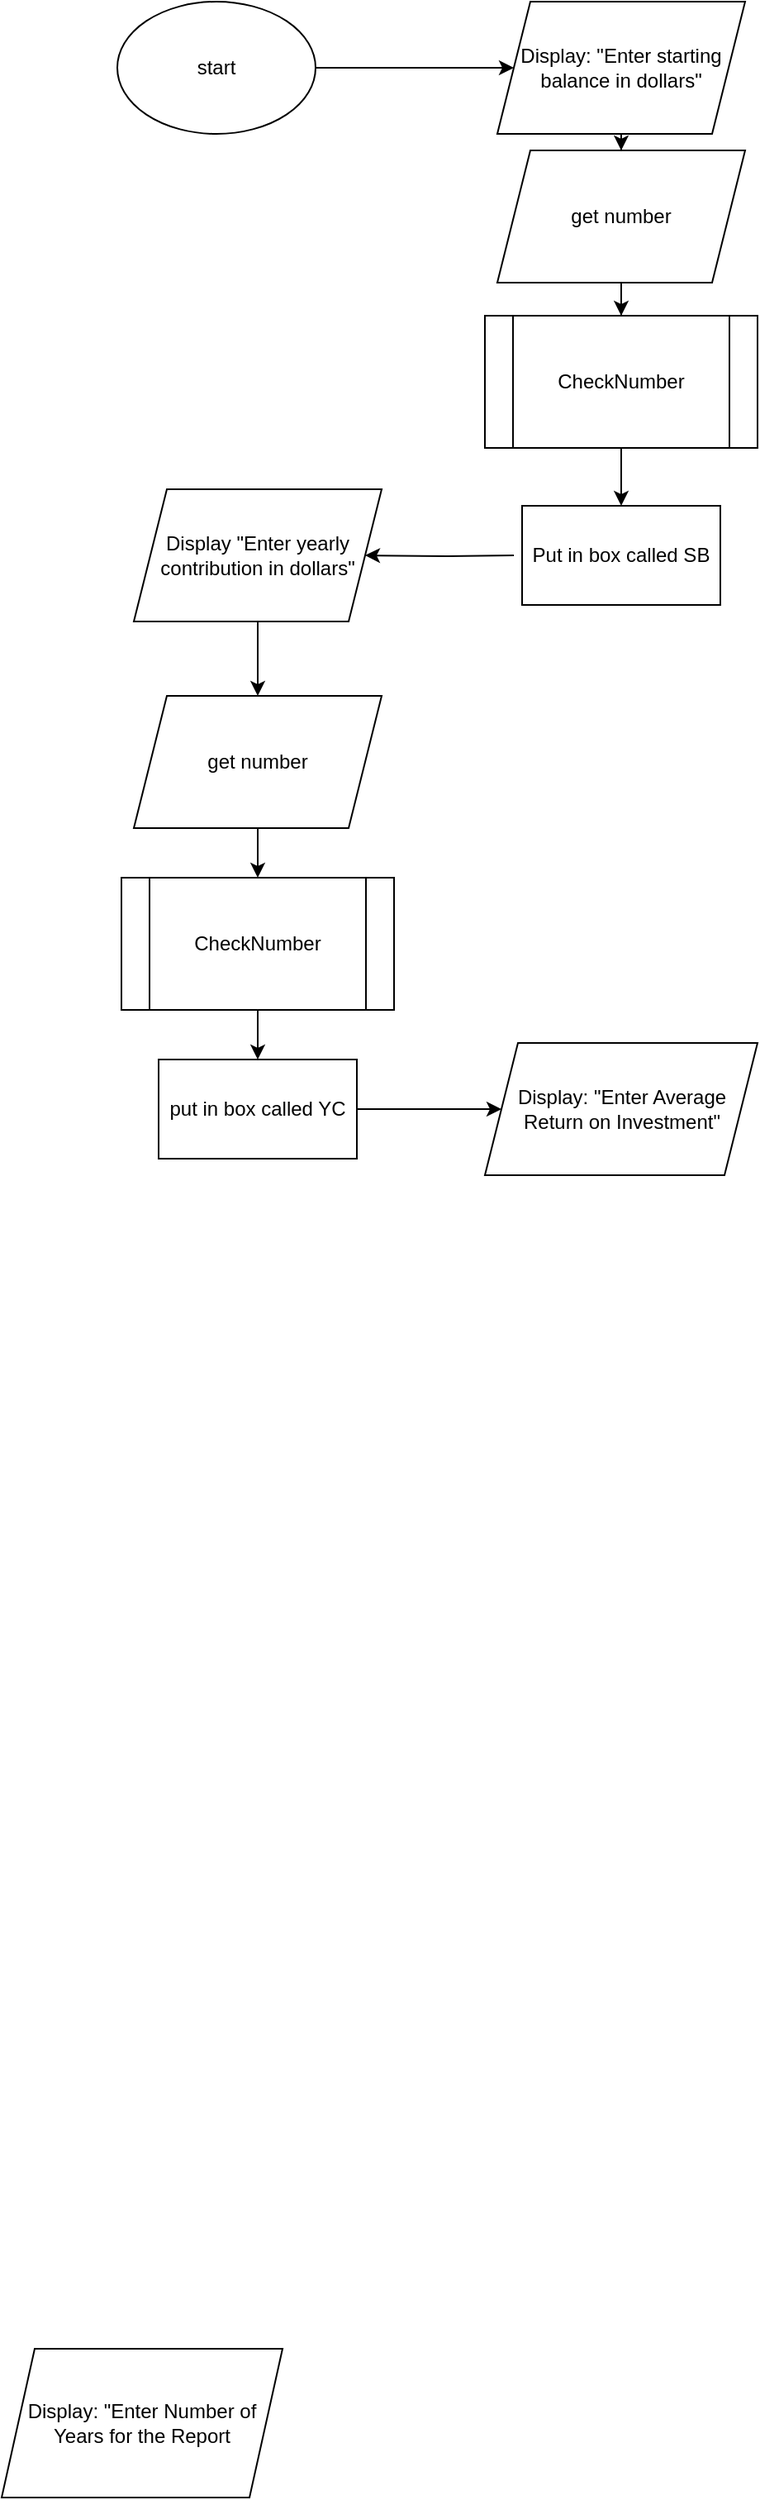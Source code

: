 <mxfile version="13.6.10" type="github">
  <diagram id="PF5OZO0sLYhgLma-wUBA" name="Page-1">
    <mxGraphModel dx="684" dy="752" grid="1" gridSize="10" guides="1" tooltips="1" connect="1" arrows="1" fold="1" page="1" pageScale="1" pageWidth="850" pageHeight="1100" math="0" shadow="0">
      <root>
        <mxCell id="0" />
        <mxCell id="1" parent="0" />
        <mxCell id="0jxr4Tn4Jw2ErrGgdH6D-26" value="" style="edgeStyle=orthogonalEdgeStyle;rounded=0;orthogonalLoop=1;jettySize=auto;html=1;" edge="1" parent="1" source="0jxr4Tn4Jw2ErrGgdH6D-2" target="0jxr4Tn4Jw2ErrGgdH6D-5">
          <mxGeometry relative="1" as="geometry" />
        </mxCell>
        <mxCell id="0jxr4Tn4Jw2ErrGgdH6D-2" value="start" style="ellipse;whiteSpace=wrap;html=1;" vertex="1" parent="1">
          <mxGeometry x="240" y="40" width="120" height="80" as="geometry" />
        </mxCell>
        <mxCell id="0jxr4Tn4Jw2ErrGgdH6D-14" value="" style="edgeStyle=orthogonalEdgeStyle;rounded=0;orthogonalLoop=1;jettySize=auto;html=1;" edge="1" parent="1" source="0jxr4Tn4Jw2ErrGgdH6D-5" target="0jxr4Tn4Jw2ErrGgdH6D-13">
          <mxGeometry relative="1" as="geometry" />
        </mxCell>
        <mxCell id="0jxr4Tn4Jw2ErrGgdH6D-5" value="Display: &quot;Enter starting balance in dollars&quot;" style="shape=parallelogram;perimeter=parallelogramPerimeter;whiteSpace=wrap;html=1;fixedSize=1;" vertex="1" parent="1">
          <mxGeometry x="470" y="40" width="150" height="80" as="geometry" />
        </mxCell>
        <mxCell id="0jxr4Tn4Jw2ErrGgdH6D-23" value="" style="edgeStyle=orthogonalEdgeStyle;rounded=0;orthogonalLoop=1;jettySize=auto;html=1;" edge="1" parent="1" source="0jxr4Tn4Jw2ErrGgdH6D-6" target="0jxr4Tn4Jw2ErrGgdH6D-22">
          <mxGeometry relative="1" as="geometry" />
        </mxCell>
        <mxCell id="0jxr4Tn4Jw2ErrGgdH6D-6" value="Display &quot;Enter yearly contribution in dollars&quot;" style="shape=parallelogram;perimeter=parallelogramPerimeter;whiteSpace=wrap;html=1;fixedSize=1;" vertex="1" parent="1">
          <mxGeometry x="250" y="335" width="150" height="80" as="geometry" />
        </mxCell>
        <mxCell id="0jxr4Tn4Jw2ErrGgdH6D-8" value="Display: &quot;Enter Average Return on Investment&quot;" style="shape=parallelogram;perimeter=parallelogramPerimeter;whiteSpace=wrap;html=1;fixedSize=1;" vertex="1" parent="1">
          <mxGeometry x="462.5" y="670" width="165" height="80" as="geometry" />
        </mxCell>
        <mxCell id="0jxr4Tn4Jw2ErrGgdH6D-10" value="Display: &quot;Enter Number of Years for the Report" style="shape=parallelogram;perimeter=parallelogramPerimeter;whiteSpace=wrap;html=1;fixedSize=1;" vertex="1" parent="1">
          <mxGeometry x="170" y="1460" width="170" height="90" as="geometry" />
        </mxCell>
        <mxCell id="0jxr4Tn4Jw2ErrGgdH6D-17" value="" style="edgeStyle=orthogonalEdgeStyle;rounded=0;orthogonalLoop=1;jettySize=auto;html=1;" edge="1" parent="1" source="0jxr4Tn4Jw2ErrGgdH6D-13" target="0jxr4Tn4Jw2ErrGgdH6D-15">
          <mxGeometry relative="1" as="geometry" />
        </mxCell>
        <mxCell id="0jxr4Tn4Jw2ErrGgdH6D-13" value="get number" style="shape=parallelogram;perimeter=parallelogramPerimeter;whiteSpace=wrap;html=1;fixedSize=1;" vertex="1" parent="1">
          <mxGeometry x="470" y="130" width="150" height="80" as="geometry" />
        </mxCell>
        <mxCell id="0jxr4Tn4Jw2ErrGgdH6D-20" value="" style="edgeStyle=orthogonalEdgeStyle;rounded=0;orthogonalLoop=1;jettySize=auto;html=1;" edge="1" parent="1" source="0jxr4Tn4Jw2ErrGgdH6D-15" target="0jxr4Tn4Jw2ErrGgdH6D-29">
          <mxGeometry relative="1" as="geometry">
            <mxPoint x="565" y="330" as="targetPoint" />
          </mxGeometry>
        </mxCell>
        <mxCell id="0jxr4Tn4Jw2ErrGgdH6D-15" value="CheckNumber" style="shape=process;whiteSpace=wrap;html=1;backgroundOutline=1;" vertex="1" parent="1">
          <mxGeometry x="462.5" y="230" width="165" height="80" as="geometry" />
        </mxCell>
        <mxCell id="0jxr4Tn4Jw2ErrGgdH6D-21" value="" style="edgeStyle=orthogonalEdgeStyle;rounded=0;orthogonalLoop=1;jettySize=auto;html=1;" edge="1" parent="1" target="0jxr4Tn4Jw2ErrGgdH6D-6">
          <mxGeometry relative="1" as="geometry">
            <mxPoint x="480" y="375" as="sourcePoint" />
          </mxGeometry>
        </mxCell>
        <mxCell id="0jxr4Tn4Jw2ErrGgdH6D-25" value="" style="edgeStyle=orthogonalEdgeStyle;rounded=0;orthogonalLoop=1;jettySize=auto;html=1;" edge="1" parent="1" source="0jxr4Tn4Jw2ErrGgdH6D-22" target="0jxr4Tn4Jw2ErrGgdH6D-24">
          <mxGeometry relative="1" as="geometry" />
        </mxCell>
        <mxCell id="0jxr4Tn4Jw2ErrGgdH6D-22" value="get number" style="shape=parallelogram;perimeter=parallelogramPerimeter;whiteSpace=wrap;html=1;fixedSize=1;" vertex="1" parent="1">
          <mxGeometry x="250" y="460" width="150" height="80" as="geometry" />
        </mxCell>
        <mxCell id="0jxr4Tn4Jw2ErrGgdH6D-31" value="" style="edgeStyle=orthogonalEdgeStyle;rounded=0;orthogonalLoop=1;jettySize=auto;html=1;" edge="1" parent="1" source="0jxr4Tn4Jw2ErrGgdH6D-24" target="0jxr4Tn4Jw2ErrGgdH6D-30">
          <mxGeometry relative="1" as="geometry" />
        </mxCell>
        <mxCell id="0jxr4Tn4Jw2ErrGgdH6D-24" value="CheckNumber" style="shape=process;whiteSpace=wrap;html=1;backgroundOutline=1;" vertex="1" parent="1">
          <mxGeometry x="242.5" y="570" width="165" height="80" as="geometry" />
        </mxCell>
        <mxCell id="0jxr4Tn4Jw2ErrGgdH6D-29" value="Put in box called SB" style="rounded=0;whiteSpace=wrap;html=1;" vertex="1" parent="1">
          <mxGeometry x="485" y="345" width="120" height="60" as="geometry" />
        </mxCell>
        <mxCell id="0jxr4Tn4Jw2ErrGgdH6D-34" value="" style="edgeStyle=orthogonalEdgeStyle;rounded=0;orthogonalLoop=1;jettySize=auto;html=1;" edge="1" parent="1" source="0jxr4Tn4Jw2ErrGgdH6D-30" target="0jxr4Tn4Jw2ErrGgdH6D-8">
          <mxGeometry relative="1" as="geometry" />
        </mxCell>
        <mxCell id="0jxr4Tn4Jw2ErrGgdH6D-30" value="put in box called YC" style="rounded=0;whiteSpace=wrap;html=1;" vertex="1" parent="1">
          <mxGeometry x="265" y="680" width="120" height="60" as="geometry" />
        </mxCell>
      </root>
    </mxGraphModel>
  </diagram>
</mxfile>
